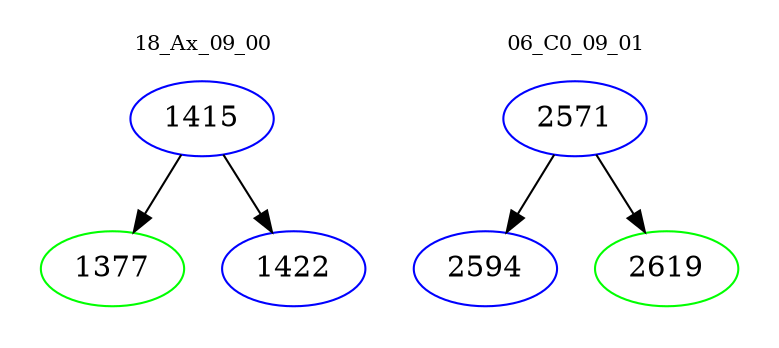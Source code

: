 digraph{
subgraph cluster_0 {
color = white
label = "18_Ax_09_00";
fontsize=10;
T0_1415 [label="1415", color="blue"]
T0_1415 -> T0_1377 [color="black"]
T0_1377 [label="1377", color="green"]
T0_1415 -> T0_1422 [color="black"]
T0_1422 [label="1422", color="blue"]
}
subgraph cluster_1 {
color = white
label = "06_C0_09_01";
fontsize=10;
T1_2571 [label="2571", color="blue"]
T1_2571 -> T1_2594 [color="black"]
T1_2594 [label="2594", color="blue"]
T1_2571 -> T1_2619 [color="black"]
T1_2619 [label="2619", color="green"]
}
}
